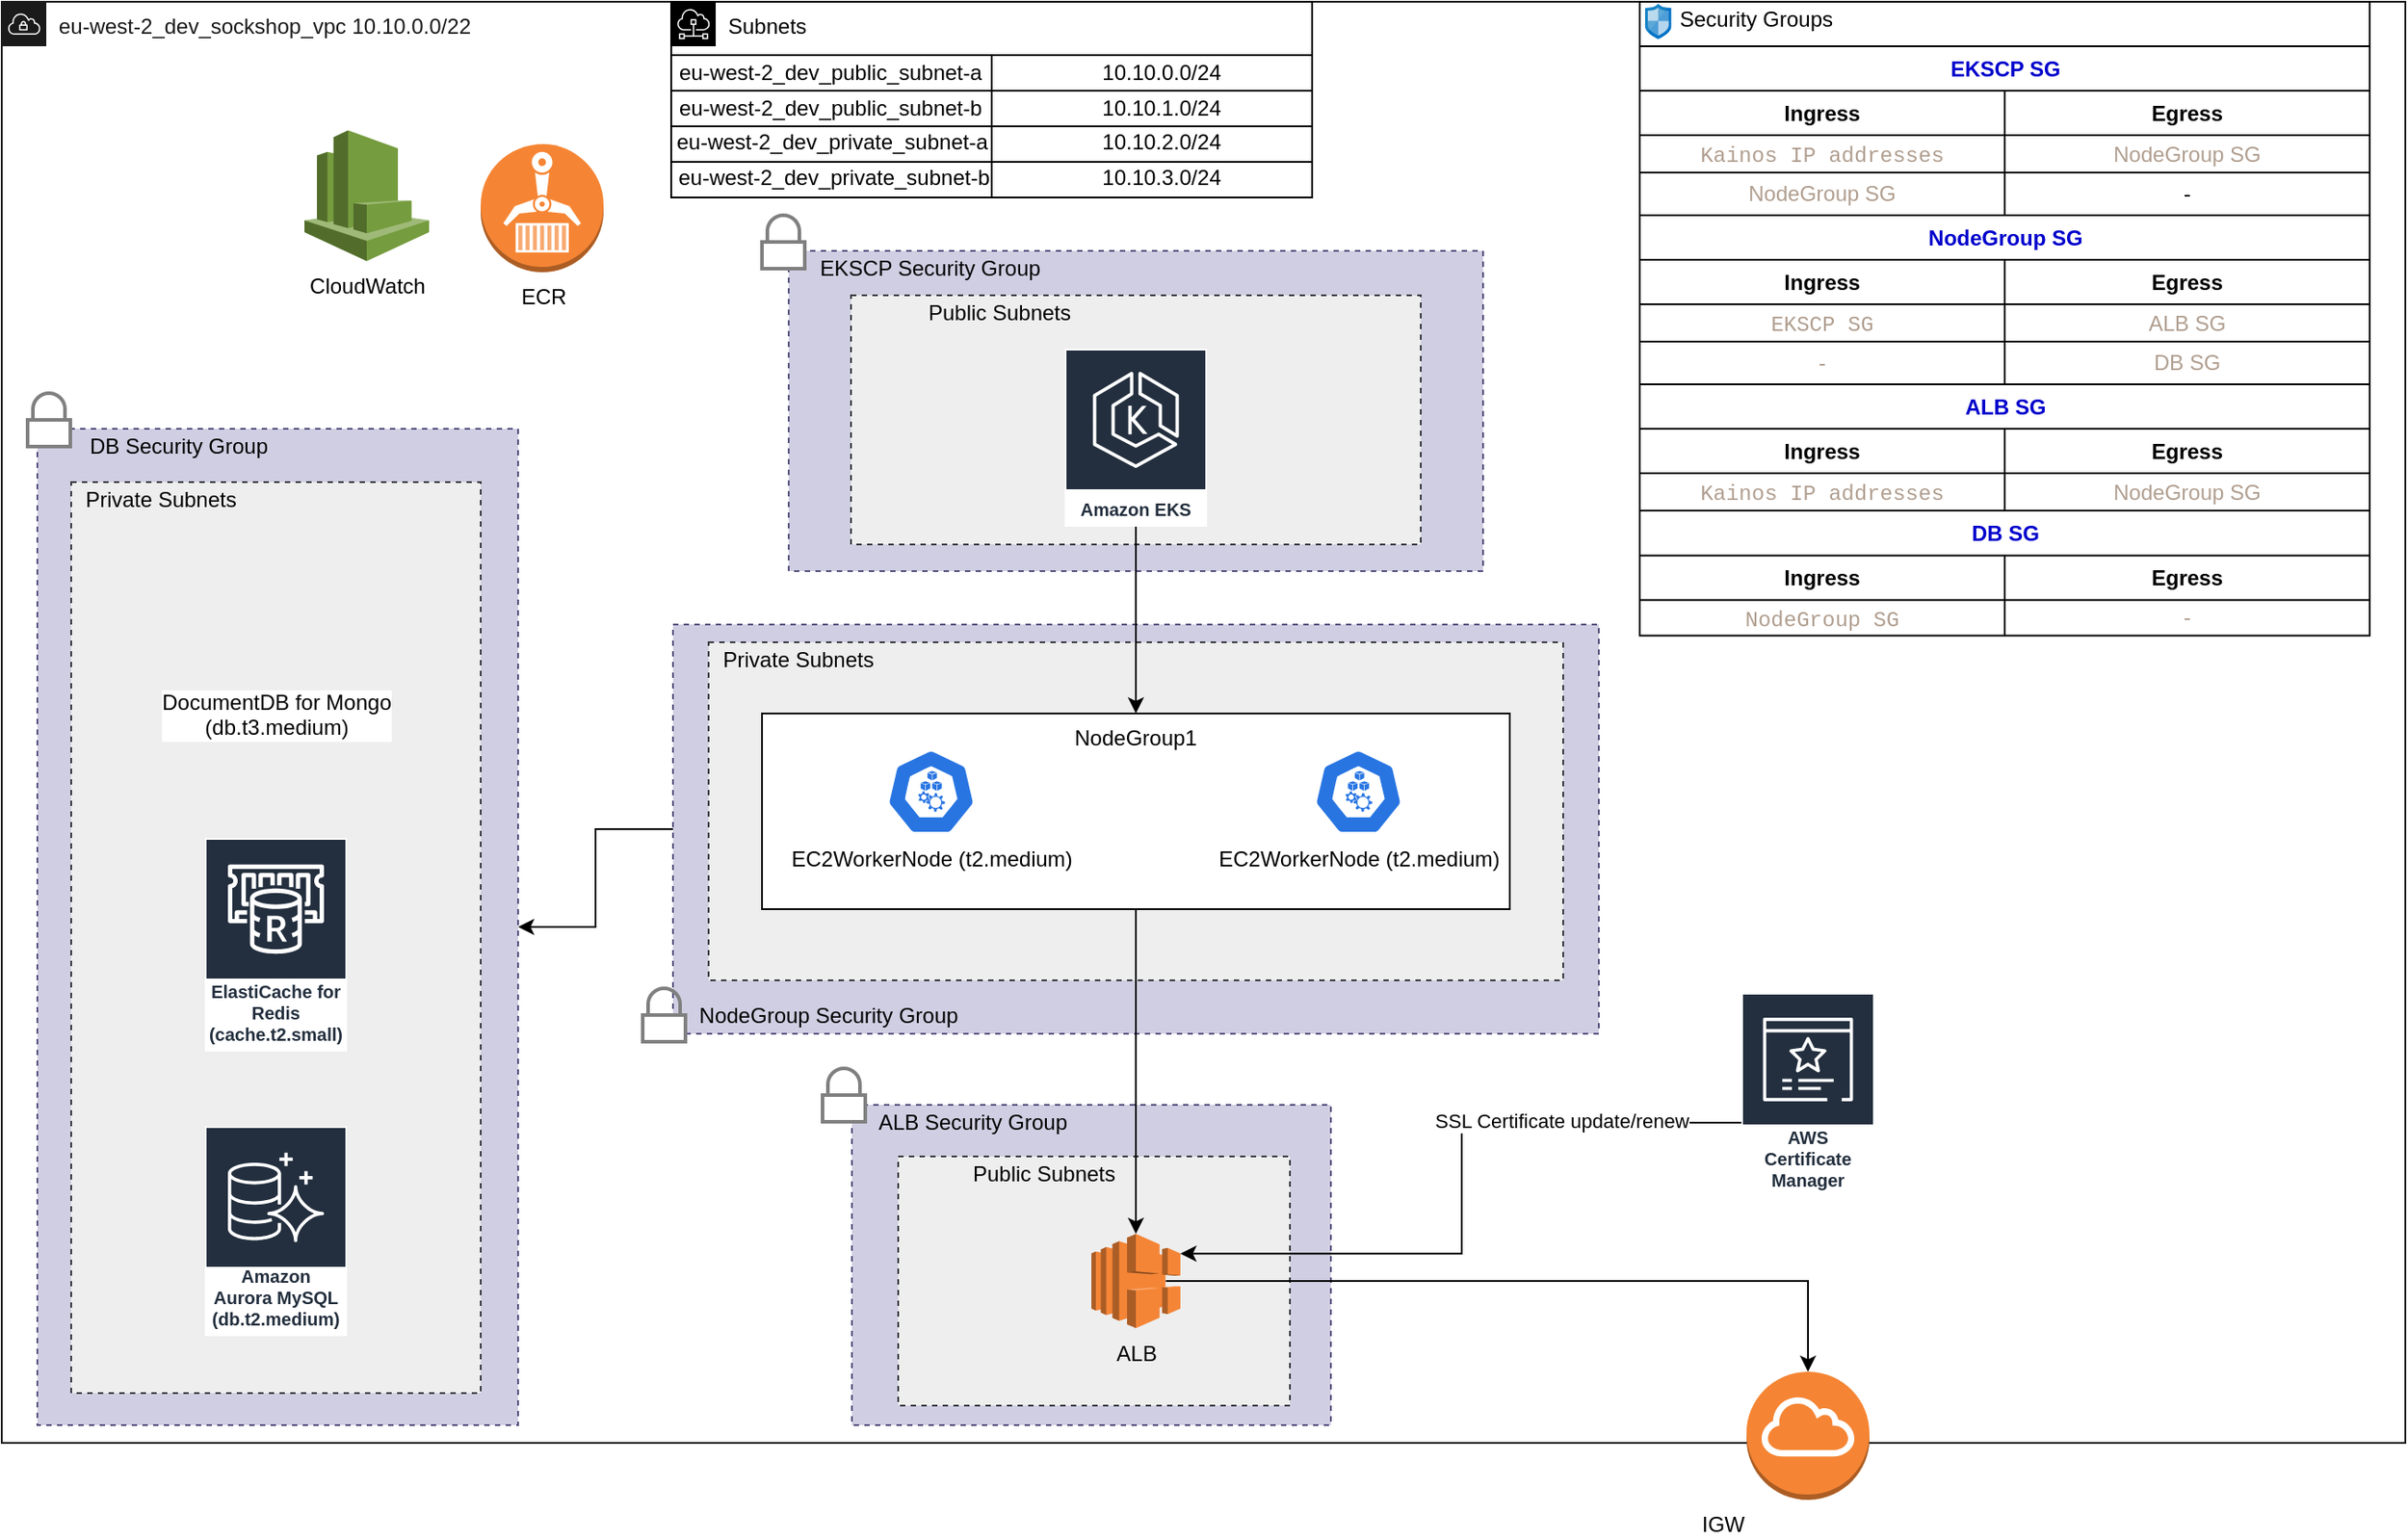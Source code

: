 <mxfile version="15.2.9" type="github">
  <diagram id="c3OkmmICinyhx9Qzug0u" name="Page-1">
    <mxGraphModel dx="1773" dy="646" grid="1" gridSize="10" guides="1" tooltips="1" connect="1" arrows="1" fold="1" page="1" pageScale="1" pageWidth="827" pageHeight="1169" math="0" shadow="0">
      <root>
        <mxCell id="0" />
        <mxCell id="1" parent="0" />
        <mxCell id="Q6DH_GGI92YEEvtaUU8Q-7" value="&lt;font color=&quot;#1a1a1a&quot;&gt;eu-west-2_dev_sockshop_vpc&amp;nbsp;10.10.0.0/22&lt;/font&gt;" style="outlineConnect=0;gradientColor=none;html=1;whiteSpace=wrap;fontSize=12;fontStyle=0;shape=mxgraph.aws4.group;grIcon=mxgraph.aws4.group_vpc;fillColor=none;verticalAlign=top;align=left;spacingLeft=30;fontColor=#879196;dashed=0;strokeColor=#1A1A1A;" parent="1" vertex="1">
          <mxGeometry x="-120" width="1350" height="810" as="geometry" />
        </mxCell>
        <mxCell id="PPe0d2PN77lnOir_J0Dx-55" value="" style="rounded=0;whiteSpace=wrap;html=1;align=left;fillColor=none;" parent="1" vertex="1">
          <mxGeometry x="800" width="410" height="350" as="geometry" />
        </mxCell>
        <mxCell id="PPe0d2PN77lnOir_J0Dx-1" value="" style="rounded=0;whiteSpace=wrap;html=1;dashed=1;strokeColor=#56517e;fillColor=#d0cee2;" parent="1" vertex="1">
          <mxGeometry x="357.5" y="620" width="269" height="180" as="geometry" />
        </mxCell>
        <mxCell id="PPe0d2PN77lnOir_J0Dx-4" value="" style="rounded=0;whiteSpace=wrap;html=1;dashed=1;strokeColor=#36393d;fillColor=#eeeeee;" parent="1" vertex="1">
          <mxGeometry x="383.5" y="649" width="220" height="140" as="geometry" />
        </mxCell>
        <mxCell id="PPe0d2PN77lnOir_J0Dx-2" value="" style="html=1;verticalLabelPosition=bottom;align=center;labelBackgroundColor=#ffffff;verticalAlign=top;strokeWidth=2;shadow=0;dashed=0;shape=mxgraph.ios7.icons.locked;strokeColor=#808080;" parent="1" vertex="1">
          <mxGeometry x="341" y="599.5" width="24" height="30" as="geometry" />
        </mxCell>
        <mxCell id="PPe0d2PN77lnOir_J0Dx-3" value="ALB Security Group" style="text;html=1;resizable=0;autosize=1;align=center;verticalAlign=middle;points=[];fillColor=none;strokeColor=none;rounded=0;dashed=1;" parent="1" vertex="1">
          <mxGeometry x="365" y="620" width="120" height="20" as="geometry" />
        </mxCell>
        <mxCell id="NVxo6oa8V2vWCA_GPj96-85" value="" style="rounded=0;whiteSpace=wrap;html=1;dashed=1;strokeColor=#56517e;fillColor=#d0cee2;" parent="1" vertex="1">
          <mxGeometry x="322" y="140" width="390" height="180" as="geometry" />
        </mxCell>
        <mxCell id="C30F37RpxRCgebCRkHvJ-1" style="edgeStyle=orthogonalEdgeStyle;rounded=0;orthogonalLoop=1;jettySize=auto;html=1;exitX=0;exitY=0.5;exitDx=0;exitDy=0;" parent="1" source="NVxo6oa8V2vWCA_GPj96-82" target="NVxo6oa8V2vWCA_GPj96-62" edge="1">
          <mxGeometry relative="1" as="geometry" />
        </mxCell>
        <mxCell id="NVxo6oa8V2vWCA_GPj96-82" value="" style="rounded=0;whiteSpace=wrap;html=1;dashed=1;strokeColor=#56517e;fillColor=#d0cee2;" parent="1" vertex="1">
          <mxGeometry x="257" y="350" width="520" height="230" as="geometry" />
        </mxCell>
        <mxCell id="NVxo6oa8V2vWCA_GPj96-62" value="" style="rounded=0;whiteSpace=wrap;html=1;dashed=1;strokeColor=#56517e;fillColor=#d0cee2;" parent="1" vertex="1">
          <mxGeometry x="-100" y="240" width="270" height="560" as="geometry" />
        </mxCell>
        <mxCell id="NVxo6oa8V2vWCA_GPj96-58" value="" style="rounded=0;whiteSpace=wrap;html=1;dashed=1;strokeColor=#36393d;fillColor=#eeeeee;" parent="1" vertex="1">
          <mxGeometry x="-81" y="270" width="230" height="512" as="geometry" />
        </mxCell>
        <mxCell id="NVxo6oa8V2vWCA_GPj96-56" value="" style="rounded=0;whiteSpace=wrap;html=1;dashed=1;strokeColor=#36393d;fillColor=#eeeeee;" parent="1" vertex="1">
          <mxGeometry x="357" y="165" width="320" height="140" as="geometry" />
        </mxCell>
        <mxCell id="NVxo6oa8V2vWCA_GPj96-54" value="" style="rounded=0;whiteSpace=wrap;html=1;dashed=1;strokeColor=#36393d;fillColor=#eeeeee;" parent="1" vertex="1">
          <mxGeometry x="277" y="360" width="480" height="190" as="geometry" />
        </mxCell>
        <mxCell id="NVxo6oa8V2vWCA_GPj96-47" style="edgeStyle=orthogonalEdgeStyle;rounded=0;orthogonalLoop=1;jettySize=auto;html=1;entryX=0.5;entryY=0;entryDx=0;entryDy=0;entryPerimeter=0;" parent="1" source="Q6DH_GGI92YEEvtaUU8Q-6" target="NVxo6oa8V2vWCA_GPj96-46" edge="1">
          <mxGeometry relative="1" as="geometry" />
        </mxCell>
        <mxCell id="Q6DH_GGI92YEEvtaUU8Q-6" value="NodeGroup1" style="rounded=0;whiteSpace=wrap;html=1;verticalAlign=top;" parent="1" vertex="1">
          <mxGeometry x="307" y="400" width="420" height="110" as="geometry" />
        </mxCell>
        <mxCell id="NVxo6oa8V2vWCA_GPj96-49" style="edgeStyle=orthogonalEdgeStyle;rounded=0;orthogonalLoop=1;jettySize=auto;html=1;" parent="1" source="Q6DH_GGI92YEEvtaUU8Q-1" target="Q6DH_GGI92YEEvtaUU8Q-6" edge="1">
          <mxGeometry relative="1" as="geometry" />
        </mxCell>
        <mxCell id="Q6DH_GGI92YEEvtaUU8Q-1" value="Amazon EKS" style="outlineConnect=0;fontColor=#232F3E;gradientColor=none;strokeColor=#ffffff;fillColor=#232F3E;dashed=0;verticalLabelPosition=middle;verticalAlign=bottom;align=center;html=1;whiteSpace=wrap;fontSize=10;fontStyle=1;spacing=3;shape=mxgraph.aws4.productIcon;prIcon=mxgraph.aws4.eks;" parent="1" vertex="1">
          <mxGeometry x="477" y="195" width="80" height="100" as="geometry" />
        </mxCell>
        <mxCell id="Q6DH_GGI92YEEvtaUU8Q-2" value="EC2WorkerNode (t2.medium)" style="html=1;dashed=0;whitespace=wrap;fillColor=#2875E2;strokeColor=#ffffff;points=[[0.005,0.63,0],[0.1,0.2,0],[0.9,0.2,0],[0.5,0,0],[0.995,0.63,0],[0.72,0.99,0],[0.5,1,0],[0.28,0.99,0]];shape=mxgraph.kubernetes.icon;prIcon=node;verticalAlign=top;labelPosition=center;verticalLabelPosition=bottom;align=center;" parent="1" vertex="1">
          <mxGeometry x="377" y="420" width="50" height="48" as="geometry" />
        </mxCell>
        <mxCell id="Q6DH_GGI92YEEvtaUU8Q-5" value="EC2WorkerNode (t2.medium)" style="html=1;dashed=0;whitespace=wrap;fillColor=#2875E2;strokeColor=#ffffff;points=[[0.005,0.63,0],[0.1,0.2,0],[0.9,0.2,0],[0.5,0,0],[0.995,0.63,0],[0.72,0.99,0],[0.5,1,0],[0.28,0.99,0]];shape=mxgraph.kubernetes.icon;prIcon=node;verticalAlign=top;labelPosition=center;verticalLabelPosition=bottom;align=center;" parent="1" vertex="1">
          <mxGeometry x="617" y="420" width="50" height="48" as="geometry" />
        </mxCell>
        <mxCell id="NVxo6oa8V2vWCA_GPj96-1" value="&lt;font color=&quot;#000000&quot;&gt;Subnets&lt;/font&gt;" style="outlineConnect=0;gradientColor=none;html=1;whiteSpace=wrap;fontSize=12;fontStyle=0;shape=mxgraph.aws4.group;grIcon=mxgraph.aws4.group_subnet;fillColor=none;verticalAlign=top;align=left;spacingLeft=30;fontColor=#E8E8E8;dashed=0;" parent="1" vertex="1">
          <mxGeometry x="256" width="360" height="110" as="geometry" />
        </mxCell>
        <mxCell id="NVxo6oa8V2vWCA_GPj96-24" value="" style="shape=table;startSize=0;container=1;collapsible=0;childLayout=tableLayout;" parent="1" vertex="1">
          <mxGeometry x="256" y="30" width="360" height="80" as="geometry" />
        </mxCell>
        <mxCell id="NVxo6oa8V2vWCA_GPj96-25" value="" style="shape=partialRectangle;collapsible=0;dropTarget=0;pointerEvents=0;fillColor=none;top=0;left=0;bottom=0;right=0;points=[[0,0.5],[1,0.5]];portConstraint=eastwest;" parent="NVxo6oa8V2vWCA_GPj96-24" vertex="1">
          <mxGeometry width="360" height="20" as="geometry" />
        </mxCell>
        <mxCell id="NVxo6oa8V2vWCA_GPj96-26" value="" style="shape=partialRectangle;html=1;whiteSpace=wrap;connectable=0;overflow=hidden;fillColor=none;top=0;left=0;bottom=0;right=0;pointerEvents=1;" parent="NVxo6oa8V2vWCA_GPj96-25" vertex="1">
          <mxGeometry width="180" height="20" as="geometry" />
        </mxCell>
        <mxCell id="NVxo6oa8V2vWCA_GPj96-27" value="" style="shape=partialRectangle;html=1;whiteSpace=wrap;connectable=0;overflow=hidden;fillColor=none;top=0;left=0;bottom=0;right=0;pointerEvents=1;" parent="NVxo6oa8V2vWCA_GPj96-25" vertex="1">
          <mxGeometry x="180" width="180" height="20" as="geometry" />
        </mxCell>
        <mxCell id="NVxo6oa8V2vWCA_GPj96-28" value="" style="shape=partialRectangle;collapsible=0;dropTarget=0;pointerEvents=0;fillColor=none;top=0;left=0;bottom=0;right=0;points=[[0,0.5],[1,0.5]];portConstraint=eastwest;" parent="NVxo6oa8V2vWCA_GPj96-24" vertex="1">
          <mxGeometry y="20" width="360" height="20" as="geometry" />
        </mxCell>
        <mxCell id="NVxo6oa8V2vWCA_GPj96-29" value="" style="shape=partialRectangle;html=1;whiteSpace=wrap;connectable=0;overflow=hidden;fillColor=none;top=0;left=0;bottom=0;right=0;pointerEvents=1;" parent="NVxo6oa8V2vWCA_GPj96-28" vertex="1">
          <mxGeometry width="180" height="20" as="geometry" />
        </mxCell>
        <mxCell id="NVxo6oa8V2vWCA_GPj96-30" value="" style="shape=partialRectangle;html=1;whiteSpace=wrap;connectable=0;overflow=hidden;fillColor=none;top=0;left=0;bottom=0;right=0;pointerEvents=1;" parent="NVxo6oa8V2vWCA_GPj96-28" vertex="1">
          <mxGeometry x="180" width="180" height="20" as="geometry" />
        </mxCell>
        <mxCell id="NVxo6oa8V2vWCA_GPj96-31" value="" style="shape=partialRectangle;collapsible=0;dropTarget=0;pointerEvents=0;fillColor=none;top=0;left=0;bottom=0;right=0;points=[[0,0.5],[1,0.5]];portConstraint=eastwest;" parent="NVxo6oa8V2vWCA_GPj96-24" vertex="1">
          <mxGeometry y="40" width="360" height="20" as="geometry" />
        </mxCell>
        <mxCell id="NVxo6oa8V2vWCA_GPj96-32" value="" style="shape=partialRectangle;html=1;whiteSpace=wrap;connectable=0;overflow=hidden;fillColor=none;top=0;left=0;bottom=0;right=0;pointerEvents=1;" parent="NVxo6oa8V2vWCA_GPj96-31" vertex="1">
          <mxGeometry width="180" height="20" as="geometry" />
        </mxCell>
        <mxCell id="NVxo6oa8V2vWCA_GPj96-33" value="" style="shape=partialRectangle;html=1;whiteSpace=wrap;connectable=0;overflow=hidden;fillColor=none;top=0;left=0;bottom=0;right=0;pointerEvents=1;" parent="NVxo6oa8V2vWCA_GPj96-31" vertex="1">
          <mxGeometry x="180" width="180" height="20" as="geometry" />
        </mxCell>
        <mxCell id="NVxo6oa8V2vWCA_GPj96-34" value="" style="shape=partialRectangle;collapsible=0;dropTarget=0;pointerEvents=0;fillColor=none;top=0;left=0;bottom=0;right=0;points=[[0,0.5],[1,0.5]];portConstraint=eastwest;" parent="NVxo6oa8V2vWCA_GPj96-24" vertex="1">
          <mxGeometry y="60" width="360" height="20" as="geometry" />
        </mxCell>
        <mxCell id="NVxo6oa8V2vWCA_GPj96-35" value="" style="shape=partialRectangle;html=1;whiteSpace=wrap;connectable=0;overflow=hidden;fillColor=none;top=0;left=0;bottom=0;right=0;pointerEvents=1;" parent="NVxo6oa8V2vWCA_GPj96-34" vertex="1">
          <mxGeometry width="180" height="20" as="geometry" />
        </mxCell>
        <mxCell id="NVxo6oa8V2vWCA_GPj96-36" value="" style="shape=partialRectangle;html=1;whiteSpace=wrap;connectable=0;overflow=hidden;fillColor=none;top=0;left=0;bottom=0;right=0;pointerEvents=1;" parent="NVxo6oa8V2vWCA_GPj96-34" vertex="1">
          <mxGeometry x="180" width="180" height="20" as="geometry" />
        </mxCell>
        <mxCell id="NVxo6oa8V2vWCA_GPj96-2" value="eu-west-2_dev_public_subnet-a" style="text;html=1;resizable=0;autosize=1;align=center;verticalAlign=middle;points=[];fillColor=none;strokeColor=none;rounded=0;" parent="1" vertex="1">
          <mxGeometry x="250" y="30" width="190" height="20" as="geometry" />
        </mxCell>
        <mxCell id="NVxo6oa8V2vWCA_GPj96-37" value="10.10.0.0/24" style="text;html=1;resizable=0;autosize=1;align=center;verticalAlign=middle;points=[];fillColor=none;strokeColor=none;rounded=0;" parent="1" vertex="1">
          <mxGeometry x="491" y="30" width="80" height="20" as="geometry" />
        </mxCell>
        <mxCell id="NVxo6oa8V2vWCA_GPj96-38" value="eu-west-2_dev_public_subnet-b" style="text;html=1;resizable=0;autosize=1;align=center;verticalAlign=middle;points=[];fillColor=none;strokeColor=none;rounded=0;" parent="1" vertex="1">
          <mxGeometry x="250" y="50" width="190" height="20" as="geometry" />
        </mxCell>
        <mxCell id="NVxo6oa8V2vWCA_GPj96-39" value="10.10.1.0/24" style="text;html=1;resizable=0;autosize=1;align=center;verticalAlign=middle;points=[];fillColor=none;strokeColor=none;rounded=0;" parent="1" vertex="1">
          <mxGeometry x="491" y="50" width="80" height="20" as="geometry" />
        </mxCell>
        <mxCell id="NVxo6oa8V2vWCA_GPj96-40" value="eu-west-2_dev_private_subnet-a" style="text;html=1;resizable=0;autosize=1;align=center;verticalAlign=middle;points=[];fillColor=none;strokeColor=none;rounded=0;" parent="1" vertex="1">
          <mxGeometry x="251" y="69" width="190" height="20" as="geometry" />
        </mxCell>
        <mxCell id="NVxo6oa8V2vWCA_GPj96-41" value="10.10.2.0/24" style="text;html=1;resizable=0;autosize=1;align=center;verticalAlign=middle;points=[];fillColor=none;strokeColor=none;rounded=0;" parent="1" vertex="1">
          <mxGeometry x="491" y="69" width="80" height="20" as="geometry" />
        </mxCell>
        <mxCell id="NVxo6oa8V2vWCA_GPj96-42" value="eu-west-2_dev_private_subnet-b" style="text;html=1;resizable=0;autosize=1;align=center;verticalAlign=middle;points=[];fillColor=none;strokeColor=none;rounded=0;" parent="1" vertex="1">
          <mxGeometry x="252" y="89" width="190" height="20" as="geometry" />
        </mxCell>
        <mxCell id="NVxo6oa8V2vWCA_GPj96-43" value="10.10.3.0/24" style="text;html=1;resizable=0;autosize=1;align=center;verticalAlign=middle;points=[];fillColor=none;strokeColor=none;rounded=0;" parent="1" vertex="1">
          <mxGeometry x="491" y="89" width="80" height="20" as="geometry" />
        </mxCell>
        <mxCell id="NVxo6oa8V2vWCA_GPj96-45" value="IGW" style="outlineConnect=0;dashed=0;verticalLabelPosition=bottom;verticalAlign=top;align=right;html=1;shape=mxgraph.aws3.internet_gateway;fillColor=#F58534;gradientColor=none;strokeColor=#000000;labelPosition=left;" parent="1" vertex="1">
          <mxGeometry x="860" y="770" width="69" height="72" as="geometry" />
        </mxCell>
        <mxCell id="NVxo6oa8V2vWCA_GPj96-48" style="edgeStyle=orthogonalEdgeStyle;rounded=0;orthogonalLoop=1;jettySize=auto;html=1;exitX=0.835;exitY=0.5;exitDx=0;exitDy=0;exitPerimeter=0;" parent="1" source="NVxo6oa8V2vWCA_GPj96-46" target="NVxo6oa8V2vWCA_GPj96-45" edge="1">
          <mxGeometry relative="1" as="geometry" />
        </mxCell>
        <mxCell id="NVxo6oa8V2vWCA_GPj96-46" value="ALB" style="outlineConnect=0;dashed=0;verticalLabelPosition=bottom;verticalAlign=top;align=center;html=1;shape=mxgraph.aws3.elastic_load_balancing;fillColor=#F58536;gradientColor=none;strokeColor=#000000;" parent="1" vertex="1">
          <mxGeometry x="492" y="692.5" width="50" height="53" as="geometry" />
        </mxCell>
        <mxCell id="NVxo6oa8V2vWCA_GPj96-50" value="DocumentDB for Mongo &lt;br&gt;(db.t3.medium)" style="shape=image;html=1;verticalAlign=top;verticalLabelPosition=bottom;labelBackgroundColor=#ffffff;imageAspect=0;aspect=fixed;image=https://cdn4.iconfinder.com/data/icons/wonderful-christmas-3d-1/128/2._Cooking_1024.png;strokeColor=#000000;" parent="1" vertex="1">
          <mxGeometry x="-11" y="290" width="90" height="90" as="geometry" />
        </mxCell>
        <mxCell id="NVxo6oa8V2vWCA_GPj96-51" value="Amazon ElastiCache for Redis (cache.t2.small)" style="outlineConnect=0;fontColor=#232F3E;gradientColor=none;strokeColor=#ffffff;fillColor=#232F3E;dashed=0;verticalLabelPosition=middle;verticalAlign=bottom;align=center;html=1;whiteSpace=wrap;fontSize=10;fontStyle=1;spacing=3;shape=mxgraph.aws4.productIcon;prIcon=mxgraph.aws4.elasticache_for_redis;" parent="1" vertex="1">
          <mxGeometry x="-6" y="470" width="80" height="120" as="geometry" />
        </mxCell>
        <mxCell id="NVxo6oa8V2vWCA_GPj96-52" value="Amazon&lt;br&gt;Aurora MySQL (db.t2.medium)" style="outlineConnect=0;fontColor=#232F3E;gradientColor=none;strokeColor=#ffffff;fillColor=#232F3E;dashed=0;verticalLabelPosition=middle;verticalAlign=bottom;align=center;html=1;whiteSpace=wrap;fontSize=10;fontStyle=1;spacing=3;shape=mxgraph.aws4.productIcon;prIcon=mxgraph.aws4.aurora;" parent="1" vertex="1">
          <mxGeometry x="-6" y="632" width="80" height="118" as="geometry" />
        </mxCell>
        <mxCell id="NVxo6oa8V2vWCA_GPj96-55" value="Private Subnets" style="text;html=1;resizable=0;autosize=1;align=center;verticalAlign=middle;points=[];fillColor=none;strokeColor=none;rounded=0;dashed=1;" parent="1" vertex="1">
          <mxGeometry x="277" y="360" width="100" height="20" as="geometry" />
        </mxCell>
        <mxCell id="NVxo6oa8V2vWCA_GPj96-57" value="Public Subnets" style="text;html=1;resizable=0;autosize=1;align=center;verticalAlign=middle;points=[];fillColor=none;strokeColor=none;rounded=0;dashed=1;" parent="1" vertex="1">
          <mxGeometry x="390" y="165" width="100" height="20" as="geometry" />
        </mxCell>
        <mxCell id="NVxo6oa8V2vWCA_GPj96-59" value="Private Subnets" style="text;html=1;resizable=0;autosize=1;align=center;verticalAlign=middle;points=[];fillColor=none;strokeColor=none;rounded=0;dashed=1;" parent="1" vertex="1">
          <mxGeometry x="-81" y="270" width="100" height="20" as="geometry" />
        </mxCell>
        <mxCell id="NVxo6oa8V2vWCA_GPj96-60" value="CloudWatch" style="outlineConnect=0;dashed=0;verticalLabelPosition=bottom;verticalAlign=top;align=center;html=1;shape=mxgraph.aws3.cloudwatch;fillColor=#759C3E;gradientColor=none;strokeColor=#1A1A1A;" parent="1" vertex="1">
          <mxGeometry x="50" y="72.25" width="70" height="73.5" as="geometry" />
        </mxCell>
        <mxCell id="NVxo6oa8V2vWCA_GPj96-61" value="ECR" style="outlineConnect=0;dashed=0;verticalLabelPosition=bottom;verticalAlign=top;align=center;html=1;shape=mxgraph.aws3.ecr;fillColor=#F58534;gradientColor=none;strokeColor=#1A1A1A;" parent="1" vertex="1">
          <mxGeometry x="149" y="80" width="69" height="72" as="geometry" />
        </mxCell>
        <mxCell id="NVxo6oa8V2vWCA_GPj96-63" value="" style="html=1;verticalLabelPosition=bottom;align=center;labelBackgroundColor=#ffffff;verticalAlign=top;strokeWidth=2;shadow=0;dashed=0;shape=mxgraph.ios7.icons.locked;strokeColor=#808080;" parent="1" vertex="1">
          <mxGeometry x="-105.5" y="220" width="24" height="30" as="geometry" />
        </mxCell>
        <mxCell id="NVxo6oa8V2vWCA_GPj96-64" value="DB Security Group" style="text;html=1;resizable=0;autosize=1;align=center;verticalAlign=middle;points=[];fillColor=none;strokeColor=none;rounded=0;dashed=1;" parent="1" vertex="1">
          <mxGeometry x="-81.5" y="240" width="120" height="20" as="geometry" />
        </mxCell>
        <mxCell id="NVxo6oa8V2vWCA_GPj96-83" value="" style="html=1;verticalLabelPosition=bottom;align=center;labelBackgroundColor=#ffffff;verticalAlign=top;strokeWidth=2;shadow=0;dashed=0;shape=mxgraph.ios7.icons.locked;strokeColor=#808080;" parent="1" vertex="1">
          <mxGeometry x="240" y="554.5" width="24" height="30" as="geometry" />
        </mxCell>
        <mxCell id="NVxo6oa8V2vWCA_GPj96-84" value="NodeGroup Security Group" style="text;html=1;resizable=0;autosize=1;align=center;verticalAlign=middle;points=[];fillColor=none;strokeColor=none;rounded=0;dashed=1;" parent="1" vertex="1">
          <mxGeometry x="264" y="559.5" width="160" height="20" as="geometry" />
        </mxCell>
        <mxCell id="NVxo6oa8V2vWCA_GPj96-86" value="" style="html=1;verticalLabelPosition=bottom;align=center;labelBackgroundColor=#ffffff;verticalAlign=top;strokeWidth=2;shadow=0;dashed=0;shape=mxgraph.ios7.icons.locked;strokeColor=#808080;" parent="1" vertex="1">
          <mxGeometry x="307" y="120" width="24" height="30" as="geometry" />
        </mxCell>
        <mxCell id="NVxo6oa8V2vWCA_GPj96-87" value="EKSCP Security Group" style="text;html=1;resizable=0;autosize=1;align=center;verticalAlign=middle;points=[];fillColor=none;strokeColor=none;rounded=0;dashed=1;" parent="1" vertex="1">
          <mxGeometry x="331" y="140" width="140" height="20" as="geometry" />
        </mxCell>
        <mxCell id="PPe0d2PN77lnOir_J0Dx-5" value="Public Subnets" style="text;html=1;resizable=0;autosize=1;align=center;verticalAlign=middle;points=[];fillColor=none;strokeColor=none;rounded=0;dashed=1;" parent="1" vertex="1">
          <mxGeometry x="414.5" y="649" width="100" height="20" as="geometry" />
        </mxCell>
        <mxCell id="PPe0d2PN77lnOir_J0Dx-44" value="" style="shape=table;startSize=0;container=1;collapsible=0;childLayout=tableLayout;" parent="1" vertex="1">
          <mxGeometry x="800" y="50" width="410" height="70" as="geometry" />
        </mxCell>
        <mxCell id="PPe0d2PN77lnOir_J0Dx-45" value="" style="shape=partialRectangle;collapsible=0;dropTarget=0;pointerEvents=0;fillColor=none;top=0;left=0;bottom=0;right=0;points=[[0,0.5],[1,0.5]];portConstraint=eastwest;" parent="PPe0d2PN77lnOir_J0Dx-44" vertex="1">
          <mxGeometry width="410" height="25" as="geometry" />
        </mxCell>
        <mxCell id="PPe0d2PN77lnOir_J0Dx-46" value="Ingress" style="shape=partialRectangle;html=1;whiteSpace=wrap;connectable=0;overflow=hidden;fillColor=none;top=0;left=0;bottom=0;right=0;pointerEvents=1;fontStyle=1" parent="PPe0d2PN77lnOir_J0Dx-45" vertex="1">
          <mxGeometry width="205" height="25" as="geometry" />
        </mxCell>
        <mxCell id="PPe0d2PN77lnOir_J0Dx-47" value="Egress" style="shape=partialRectangle;html=1;whiteSpace=wrap;connectable=0;overflow=hidden;fillColor=none;top=0;left=0;bottom=0;right=0;pointerEvents=1;fontStyle=1" parent="PPe0d2PN77lnOir_J0Dx-45" vertex="1">
          <mxGeometry x="205" width="205" height="25" as="geometry" />
        </mxCell>
        <mxCell id="PPe0d2PN77lnOir_J0Dx-48" value="" style="shape=partialRectangle;collapsible=0;dropTarget=0;pointerEvents=0;fillColor=none;top=0;left=0;bottom=0;right=0;points=[[0,0.5],[1,0.5]];portConstraint=eastwest;" parent="PPe0d2PN77lnOir_J0Dx-44" vertex="1">
          <mxGeometry y="25" width="410" height="21" as="geometry" />
        </mxCell>
        <mxCell id="PPe0d2PN77lnOir_J0Dx-49" value="&lt;div style=&quot;font-family: &amp;#34;menlo&amp;#34; , &amp;#34;monaco&amp;#34; , &amp;#34;courier new&amp;#34; , monospace ; line-height: 18px&quot;&gt;&lt;span style=&quot;background-color: rgb(255 , 255 , 255)&quot;&gt;&lt;font color=&quot;#b09e8f&quot;&gt;Kainos IP addresses&lt;/font&gt;&lt;/span&gt;&lt;/div&gt;" style="shape=partialRectangle;html=1;whiteSpace=wrap;connectable=0;overflow=hidden;fillColor=none;top=0;left=0;bottom=0;right=0;pointerEvents=1;" parent="PPe0d2PN77lnOir_J0Dx-48" vertex="1">
          <mxGeometry width="205" height="21" as="geometry" />
        </mxCell>
        <mxCell id="PPe0d2PN77lnOir_J0Dx-50" value="&lt;font&gt;NodeGroup SG&lt;/font&gt;" style="shape=partialRectangle;html=1;whiteSpace=wrap;connectable=0;overflow=hidden;fillColor=none;top=0;left=0;bottom=0;right=0;pointerEvents=1;fontColor=#B09E8F;" parent="PPe0d2PN77lnOir_J0Dx-48" vertex="1">
          <mxGeometry x="205" width="205" height="21" as="geometry" />
        </mxCell>
        <mxCell id="PPe0d2PN77lnOir_J0Dx-51" value="" style="shape=partialRectangle;collapsible=0;dropTarget=0;pointerEvents=0;fillColor=none;top=0;left=0;bottom=0;right=0;points=[[0,0.5],[1,0.5]];portConstraint=eastwest;" parent="PPe0d2PN77lnOir_J0Dx-44" vertex="1">
          <mxGeometry y="46" width="410" height="24" as="geometry" />
        </mxCell>
        <mxCell id="PPe0d2PN77lnOir_J0Dx-52" value="NodeGroup SG" style="shape=partialRectangle;html=1;whiteSpace=wrap;connectable=0;overflow=hidden;fillColor=none;top=0;left=0;bottom=0;right=0;pointerEvents=1;fontColor=#B09E8F;" parent="PPe0d2PN77lnOir_J0Dx-51" vertex="1">
          <mxGeometry width="205" height="24" as="geometry" />
        </mxCell>
        <mxCell id="PPe0d2PN77lnOir_J0Dx-53" value="-" style="shape=partialRectangle;html=1;whiteSpace=wrap;connectable=0;overflow=hidden;fillColor=none;top=0;left=0;bottom=0;right=0;pointerEvents=1;" parent="PPe0d2PN77lnOir_J0Dx-51" vertex="1">
          <mxGeometry x="205" width="205" height="24" as="geometry" />
        </mxCell>
        <mxCell id="PPe0d2PN77lnOir_J0Dx-54" value="" style="aspect=fixed;html=1;points=[];align=center;image;fontSize=12;image=img/lib/mscae/Network_Security_Groups_Classic.svg;" parent="1" vertex="1">
          <mxGeometry x="803" y="1" width="14.8" height="20" as="geometry" />
        </mxCell>
        <mxCell id="PPe0d2PN77lnOir_J0Dx-56" value="Security Groups" style="text;html=1;resizable=0;autosize=1;align=center;verticalAlign=middle;points=[];fillColor=none;strokeColor=none;rounded=0;" parent="1" vertex="1">
          <mxGeometry x="814.8" width="100" height="20" as="geometry" />
        </mxCell>
        <mxCell id="PPe0d2PN77lnOir_J0Dx-57" value="" style="rounded=0;whiteSpace=wrap;html=1;align=left;" parent="1" vertex="1">
          <mxGeometry x="800" y="25" width="410" height="25" as="geometry" />
        </mxCell>
        <mxCell id="PPe0d2PN77lnOir_J0Dx-58" value="EKSCP SG" style="text;html=1;resizable=0;autosize=1;align=center;verticalAlign=middle;points=[];fillColor=none;strokeColor=none;rounded=0;fontStyle=1;fontColor=#0000CC;" parent="1" vertex="1">
          <mxGeometry x="965" y="27.5" width="80" height="20" as="geometry" />
        </mxCell>
        <mxCell id="PPe0d2PN77lnOir_J0Dx-60" value="" style="shape=table;startSize=0;container=1;collapsible=0;childLayout=tableLayout;" parent="1" vertex="1">
          <mxGeometry x="800" y="145" width="410" height="70" as="geometry" />
        </mxCell>
        <mxCell id="PPe0d2PN77lnOir_J0Dx-61" value="" style="shape=partialRectangle;collapsible=0;dropTarget=0;pointerEvents=0;fillColor=none;top=0;left=0;bottom=0;right=0;points=[[0,0.5],[1,0.5]];portConstraint=eastwest;" parent="PPe0d2PN77lnOir_J0Dx-60" vertex="1">
          <mxGeometry width="410" height="25" as="geometry" />
        </mxCell>
        <mxCell id="PPe0d2PN77lnOir_J0Dx-62" value="Ingress" style="shape=partialRectangle;html=1;whiteSpace=wrap;connectable=0;overflow=hidden;fillColor=none;top=0;left=0;bottom=0;right=0;pointerEvents=1;fontStyle=1" parent="PPe0d2PN77lnOir_J0Dx-61" vertex="1">
          <mxGeometry width="205" height="25" as="geometry" />
        </mxCell>
        <mxCell id="PPe0d2PN77lnOir_J0Dx-63" value="Egress" style="shape=partialRectangle;html=1;whiteSpace=wrap;connectable=0;overflow=hidden;fillColor=none;top=0;left=0;bottom=0;right=0;pointerEvents=1;fontStyle=1" parent="PPe0d2PN77lnOir_J0Dx-61" vertex="1">
          <mxGeometry x="205" width="205" height="25" as="geometry" />
        </mxCell>
        <mxCell id="PPe0d2PN77lnOir_J0Dx-64" value="" style="shape=partialRectangle;collapsible=0;dropTarget=0;pointerEvents=0;fillColor=none;top=0;left=0;bottom=0;right=0;points=[[0,0.5],[1,0.5]];portConstraint=eastwest;" parent="PPe0d2PN77lnOir_J0Dx-60" vertex="1">
          <mxGeometry y="25" width="410" height="21" as="geometry" />
        </mxCell>
        <mxCell id="PPe0d2PN77lnOir_J0Dx-65" value="&lt;div style=&quot;font-family: &amp;#34;menlo&amp;#34; , &amp;#34;monaco&amp;#34; , &amp;#34;courier new&amp;#34; , monospace ; line-height: 18px&quot;&gt;&lt;span style=&quot;background-color: rgb(255 , 255 , 255)&quot;&gt;&lt;font color=&quot;#b09e8f&quot;&gt;EKSCP SG&lt;/font&gt;&lt;/span&gt;&lt;/div&gt;" style="shape=partialRectangle;html=1;whiteSpace=wrap;connectable=0;overflow=hidden;fillColor=none;top=0;left=0;bottom=0;right=0;pointerEvents=1;" parent="PPe0d2PN77lnOir_J0Dx-64" vertex="1">
          <mxGeometry width="205" height="21" as="geometry" />
        </mxCell>
        <mxCell id="PPe0d2PN77lnOir_J0Dx-66" value="&lt;font&gt;ALB SG&lt;/font&gt;" style="shape=partialRectangle;html=1;whiteSpace=wrap;connectable=0;overflow=hidden;fillColor=none;top=0;left=0;bottom=0;right=0;pointerEvents=1;fontColor=#B09E8F;" parent="PPe0d2PN77lnOir_J0Dx-64" vertex="1">
          <mxGeometry x="205" width="205" height="21" as="geometry" />
        </mxCell>
        <mxCell id="PPe0d2PN77lnOir_J0Dx-67" value="" style="shape=partialRectangle;collapsible=0;dropTarget=0;pointerEvents=0;fillColor=none;top=0;left=0;bottom=0;right=0;points=[[0,0.5],[1,0.5]];portConstraint=eastwest;" parent="PPe0d2PN77lnOir_J0Dx-60" vertex="1">
          <mxGeometry y="46" width="410" height="24" as="geometry" />
        </mxCell>
        <mxCell id="PPe0d2PN77lnOir_J0Dx-68" value="-" style="shape=partialRectangle;html=1;whiteSpace=wrap;connectable=0;overflow=hidden;fillColor=none;top=0;left=0;bottom=0;right=0;pointerEvents=1;fontColor=#B09E8F;" parent="PPe0d2PN77lnOir_J0Dx-67" vertex="1">
          <mxGeometry width="205" height="24" as="geometry" />
        </mxCell>
        <mxCell id="PPe0d2PN77lnOir_J0Dx-69" value="&lt;font color=&quot;#b09e8f&quot;&gt;DB SG&lt;/font&gt;" style="shape=partialRectangle;html=1;whiteSpace=wrap;connectable=0;overflow=hidden;fillColor=none;top=0;left=0;bottom=0;right=0;pointerEvents=1;" parent="PPe0d2PN77lnOir_J0Dx-67" vertex="1">
          <mxGeometry x="205" width="205" height="24" as="geometry" />
        </mxCell>
        <mxCell id="PPe0d2PN77lnOir_J0Dx-70" value="" style="rounded=0;whiteSpace=wrap;html=1;align=left;" parent="1" vertex="1">
          <mxGeometry x="800" y="120" width="410" height="25" as="geometry" />
        </mxCell>
        <mxCell id="PPe0d2PN77lnOir_J0Dx-71" value="NodeGroup SG" style="text;html=1;resizable=0;autosize=1;align=center;verticalAlign=middle;points=[];fillColor=none;strokeColor=none;rounded=0;fontStyle=1;fontColor=#0000CC;" parent="1" vertex="1">
          <mxGeometry x="955" y="122.5" width="100" height="20" as="geometry" />
        </mxCell>
        <mxCell id="PPe0d2PN77lnOir_J0Dx-72" value="" style="shape=table;startSize=0;container=1;collapsible=0;childLayout=tableLayout;" parent="1" vertex="1">
          <mxGeometry x="800" y="240" width="410" height="46" as="geometry" />
        </mxCell>
        <mxCell id="PPe0d2PN77lnOir_J0Dx-73" value="" style="shape=partialRectangle;collapsible=0;dropTarget=0;pointerEvents=0;fillColor=none;top=0;left=0;bottom=0;right=0;points=[[0,0.5],[1,0.5]];portConstraint=eastwest;" parent="PPe0d2PN77lnOir_J0Dx-72" vertex="1">
          <mxGeometry width="410" height="25" as="geometry" />
        </mxCell>
        <mxCell id="PPe0d2PN77lnOir_J0Dx-74" value="Ingress" style="shape=partialRectangle;html=1;whiteSpace=wrap;connectable=0;overflow=hidden;fillColor=none;top=0;left=0;bottom=0;right=0;pointerEvents=1;fontStyle=1" parent="PPe0d2PN77lnOir_J0Dx-73" vertex="1">
          <mxGeometry width="205" height="25" as="geometry" />
        </mxCell>
        <mxCell id="PPe0d2PN77lnOir_J0Dx-75" value="Egress" style="shape=partialRectangle;html=1;whiteSpace=wrap;connectable=0;overflow=hidden;fillColor=none;top=0;left=0;bottom=0;right=0;pointerEvents=1;fontStyle=1" parent="PPe0d2PN77lnOir_J0Dx-73" vertex="1">
          <mxGeometry x="205" width="205" height="25" as="geometry" />
        </mxCell>
        <mxCell id="PPe0d2PN77lnOir_J0Dx-76" value="" style="shape=partialRectangle;collapsible=0;dropTarget=0;pointerEvents=0;fillColor=none;top=0;left=0;bottom=0;right=0;points=[[0,0.5],[1,0.5]];portConstraint=eastwest;" parent="PPe0d2PN77lnOir_J0Dx-72" vertex="1">
          <mxGeometry y="25" width="410" height="21" as="geometry" />
        </mxCell>
        <mxCell id="PPe0d2PN77lnOir_J0Dx-77" value="&lt;div style=&quot;font-family: &amp;#34;menlo&amp;#34; , &amp;#34;monaco&amp;#34; , &amp;#34;courier new&amp;#34; , monospace ; line-height: 18px&quot;&gt;&lt;span style=&quot;background-color: rgb(255 , 255 , 255)&quot;&gt;&lt;font color=&quot;#b09e8f&quot;&gt;Kainos IP addresses&lt;/font&gt;&lt;/span&gt;&lt;/div&gt;" style="shape=partialRectangle;html=1;whiteSpace=wrap;connectable=0;overflow=hidden;fillColor=none;top=0;left=0;bottom=0;right=0;pointerEvents=1;" parent="PPe0d2PN77lnOir_J0Dx-76" vertex="1">
          <mxGeometry width="205" height="21" as="geometry" />
        </mxCell>
        <mxCell id="PPe0d2PN77lnOir_J0Dx-78" value="&lt;font&gt;NodeGroup SG&lt;/font&gt;" style="shape=partialRectangle;html=1;whiteSpace=wrap;connectable=0;overflow=hidden;fillColor=none;top=0;left=0;bottom=0;right=0;pointerEvents=1;fontColor=#B09E8F;" parent="PPe0d2PN77lnOir_J0Dx-76" vertex="1">
          <mxGeometry x="205" width="205" height="21" as="geometry" />
        </mxCell>
        <mxCell id="PPe0d2PN77lnOir_J0Dx-82" value="" style="rounded=0;whiteSpace=wrap;html=1;align=left;" parent="1" vertex="1">
          <mxGeometry x="800" y="215" width="410" height="25" as="geometry" />
        </mxCell>
        <mxCell id="PPe0d2PN77lnOir_J0Dx-83" value="ALB SG" style="text;html=1;resizable=0;autosize=1;align=center;verticalAlign=middle;points=[];fillColor=none;strokeColor=none;rounded=0;fontStyle=1;fontColor=#0000CC;" parent="1" vertex="1">
          <mxGeometry x="975" y="217.5" width="60" height="20" as="geometry" />
        </mxCell>
        <mxCell id="PPe0d2PN77lnOir_J0Dx-84" value="" style="shape=table;startSize=0;container=1;collapsible=0;childLayout=tableLayout;" parent="1" vertex="1">
          <mxGeometry x="800" y="311.25" width="410" height="45" as="geometry" />
        </mxCell>
        <mxCell id="PPe0d2PN77lnOir_J0Dx-85" value="" style="shape=partialRectangle;collapsible=0;dropTarget=0;pointerEvents=0;fillColor=none;top=0;left=0;bottom=0;right=0;points=[[0,0.5],[1,0.5]];portConstraint=eastwest;" parent="PPe0d2PN77lnOir_J0Dx-84" vertex="1">
          <mxGeometry width="410" height="25" as="geometry" />
        </mxCell>
        <mxCell id="PPe0d2PN77lnOir_J0Dx-86" value="Ingress" style="shape=partialRectangle;html=1;whiteSpace=wrap;connectable=0;overflow=hidden;fillColor=none;top=0;left=0;bottom=0;right=0;pointerEvents=1;fontStyle=1" parent="PPe0d2PN77lnOir_J0Dx-85" vertex="1">
          <mxGeometry width="205" height="25" as="geometry" />
        </mxCell>
        <mxCell id="PPe0d2PN77lnOir_J0Dx-87" value="Egress" style="shape=partialRectangle;html=1;whiteSpace=wrap;connectable=0;overflow=hidden;fillColor=none;top=0;left=0;bottom=0;right=0;pointerEvents=1;fontStyle=1" parent="PPe0d2PN77lnOir_J0Dx-85" vertex="1">
          <mxGeometry x="205" width="205" height="25" as="geometry" />
        </mxCell>
        <mxCell id="PPe0d2PN77lnOir_J0Dx-88" value="" style="shape=partialRectangle;collapsible=0;dropTarget=0;pointerEvents=0;fillColor=none;top=0;left=0;bottom=0;right=0;points=[[0,0.5],[1,0.5]];portConstraint=eastwest;" parent="PPe0d2PN77lnOir_J0Dx-84" vertex="1">
          <mxGeometry y="25" width="410" height="20" as="geometry" />
        </mxCell>
        <mxCell id="PPe0d2PN77lnOir_J0Dx-89" value="&lt;div style=&quot;font-family: &amp;#34;menlo&amp;#34; , &amp;#34;monaco&amp;#34; , &amp;#34;courier new&amp;#34; , monospace ; line-height: 18px&quot;&gt;&lt;span style=&quot;background-color: rgb(255 , 255 , 255)&quot;&gt;&lt;font color=&quot;#b09e8f&quot;&gt;NodeGroup SG&lt;/font&gt;&lt;/span&gt;&lt;/div&gt;" style="shape=partialRectangle;html=1;whiteSpace=wrap;connectable=0;overflow=hidden;fillColor=none;top=0;left=0;bottom=0;right=0;pointerEvents=1;" parent="PPe0d2PN77lnOir_J0Dx-88" vertex="1">
          <mxGeometry width="205" height="20" as="geometry" />
        </mxCell>
        <mxCell id="PPe0d2PN77lnOir_J0Dx-90" value="&lt;font&gt;-&lt;/font&gt;" style="shape=partialRectangle;html=1;whiteSpace=wrap;connectable=0;overflow=hidden;fillColor=none;top=0;left=0;bottom=0;right=0;pointerEvents=1;fontColor=#B09E8F;" parent="PPe0d2PN77lnOir_J0Dx-88" vertex="1">
          <mxGeometry x="205" width="205" height="20" as="geometry" />
        </mxCell>
        <mxCell id="PPe0d2PN77lnOir_J0Dx-94" value="DB SG" style="text;html=1;resizable=0;autosize=1;align=center;verticalAlign=middle;points=[];fillColor=none;strokeColor=none;rounded=0;fontStyle=1;fontColor=#0000CC;" parent="1" vertex="1">
          <mxGeometry x="980" y="288.75" width="50" height="20" as="geometry" />
        </mxCell>
        <mxCell id="-5FiCxAMHHvJKQa-3Gor-2" style="edgeStyle=orthogonalEdgeStyle;rounded=0;orthogonalLoop=1;jettySize=auto;html=1;entryX=1;entryY=0.21;entryDx=0;entryDy=0;entryPerimeter=0;" edge="1" parent="1" source="-5FiCxAMHHvJKQa-3Gor-1" target="NVxo6oa8V2vWCA_GPj96-46">
          <mxGeometry relative="1" as="geometry">
            <Array as="points">
              <mxPoint x="700" y="630" />
              <mxPoint x="700" y="704" />
            </Array>
          </mxGeometry>
        </mxCell>
        <mxCell id="-5FiCxAMHHvJKQa-3Gor-3" value="SSL Certificate update/renew" style="edgeLabel;html=1;align=center;verticalAlign=middle;resizable=0;points=[];" vertex="1" connectable="0" parent="-5FiCxAMHHvJKQa-3Gor-2">
          <mxGeometry x="-0.48" y="-1" relative="1" as="geometry">
            <mxPoint as="offset" />
          </mxGeometry>
        </mxCell>
        <mxCell id="-5FiCxAMHHvJKQa-3Gor-1" value="AWS Certificate Manager" style="sketch=0;outlineConnect=0;fontColor=#232F3E;gradientColor=none;strokeColor=#ffffff;fillColor=#232F3E;dashed=0;verticalLabelPosition=middle;verticalAlign=bottom;align=center;html=1;whiteSpace=wrap;fontSize=10;fontStyle=1;spacing=3;shape=mxgraph.aws4.productIcon;prIcon=mxgraph.aws4.certificate_manager_3;" vertex="1" parent="1">
          <mxGeometry x="857" y="557" width="75" height="115" as="geometry" />
        </mxCell>
      </root>
    </mxGraphModel>
  </diagram>
</mxfile>
